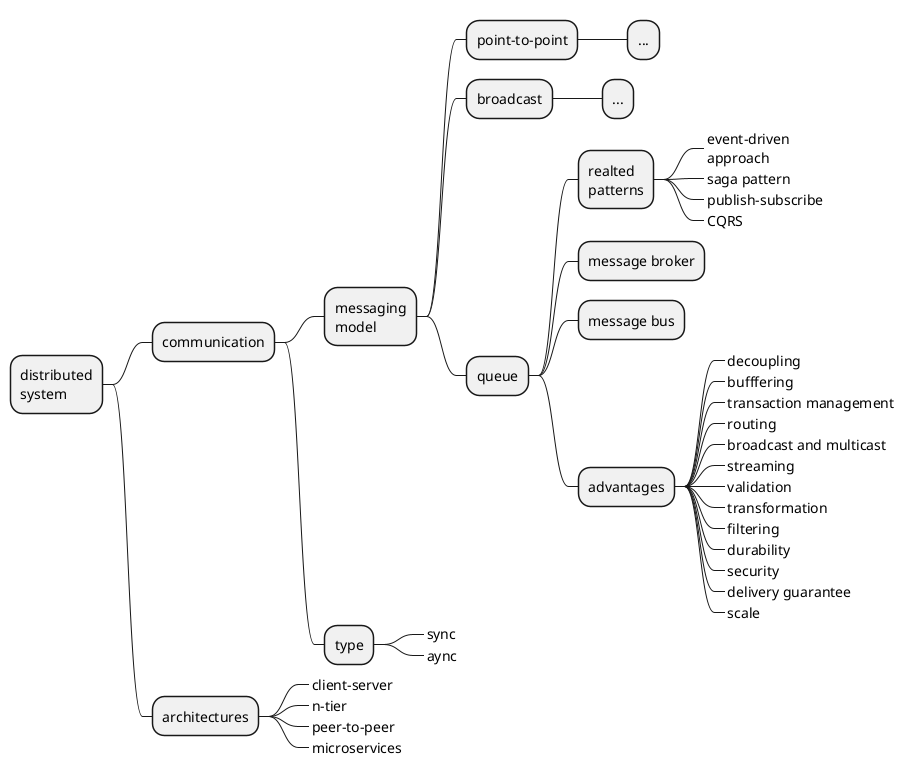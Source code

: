 @startmindmap

+ distributed\nsystem
++ communication

+++ messaging\nmodel

++++ point-to-point
+++++ ...

++++ broadcast
+++++ ...

++++ queue

+++++ realted\npatterns
++++++_ event-driven\napproach
++++++_ saga pattern
++++++_ publish–subscribe
++++++_ CQRS

+++++ message broker

+++++ message bus

+++++ advantages
++++++_ decoupling
++++++_ bufffering
++++++_ transaction management
++++++_ routing
++++++_ broadcast and multicast
++++++_ streaming
++++++_ validation
++++++_ transformation
++++++_ filtering
++++++_ durability
++++++_ security
++++++_ delivery guarantee
++++++_ scale

+++ type
++++_ sync
++++_ aync

++ architectures
+++_ client–server
+++_ n-tier
+++_ peer-to-peer
+++_ microservices

@endmindmap
